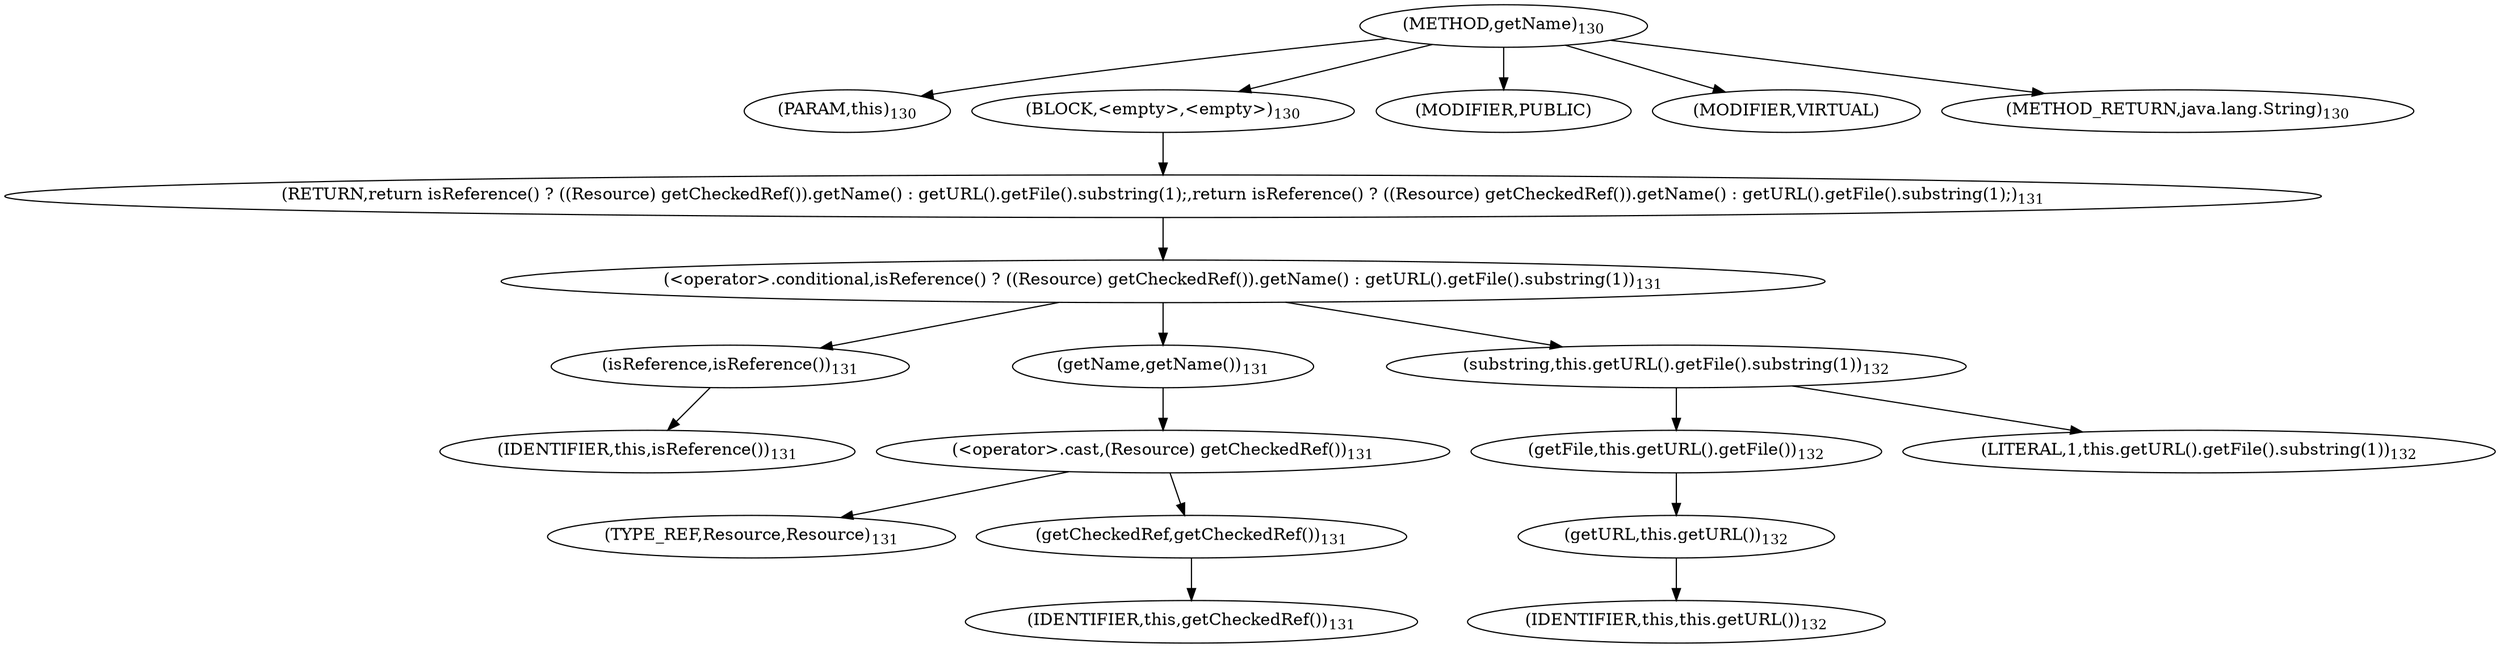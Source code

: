 digraph "getName" {  
"203" [label = <(METHOD,getName)<SUB>130</SUB>> ]
"19" [label = <(PARAM,this)<SUB>130</SUB>> ]
"204" [label = <(BLOCK,&lt;empty&gt;,&lt;empty&gt;)<SUB>130</SUB>> ]
"205" [label = <(RETURN,return isReference() ? ((Resource) getCheckedRef()).getName() : getURL().getFile().substring(1);,return isReference() ? ((Resource) getCheckedRef()).getName() : getURL().getFile().substring(1);)<SUB>131</SUB>> ]
"206" [label = <(&lt;operator&gt;.conditional,isReference() ? ((Resource) getCheckedRef()).getName() : getURL().getFile().substring(1))<SUB>131</SUB>> ]
"207" [label = <(isReference,isReference())<SUB>131</SUB>> ]
"18" [label = <(IDENTIFIER,this,isReference())<SUB>131</SUB>> ]
"208" [label = <(getName,getName())<SUB>131</SUB>> ]
"209" [label = <(&lt;operator&gt;.cast,(Resource) getCheckedRef())<SUB>131</SUB>> ]
"210" [label = <(TYPE_REF,Resource,Resource)<SUB>131</SUB>> ]
"211" [label = <(getCheckedRef,getCheckedRef())<SUB>131</SUB>> ]
"20" [label = <(IDENTIFIER,this,getCheckedRef())<SUB>131</SUB>> ]
"212" [label = <(substring,this.getURL().getFile().substring(1))<SUB>132</SUB>> ]
"213" [label = <(getFile,this.getURL().getFile())<SUB>132</SUB>> ]
"214" [label = <(getURL,this.getURL())<SUB>132</SUB>> ]
"21" [label = <(IDENTIFIER,this,this.getURL())<SUB>132</SUB>> ]
"215" [label = <(LITERAL,1,this.getURL().getFile().substring(1))<SUB>132</SUB>> ]
"216" [label = <(MODIFIER,PUBLIC)> ]
"217" [label = <(MODIFIER,VIRTUAL)> ]
"218" [label = <(METHOD_RETURN,java.lang.String)<SUB>130</SUB>> ]
  "203" -> "19" 
  "203" -> "204" 
  "203" -> "216" 
  "203" -> "217" 
  "203" -> "218" 
  "204" -> "205" 
  "205" -> "206" 
  "206" -> "207" 
  "206" -> "208" 
  "206" -> "212" 
  "207" -> "18" 
  "208" -> "209" 
  "209" -> "210" 
  "209" -> "211" 
  "211" -> "20" 
  "212" -> "213" 
  "212" -> "215" 
  "213" -> "214" 
  "214" -> "21" 
}

